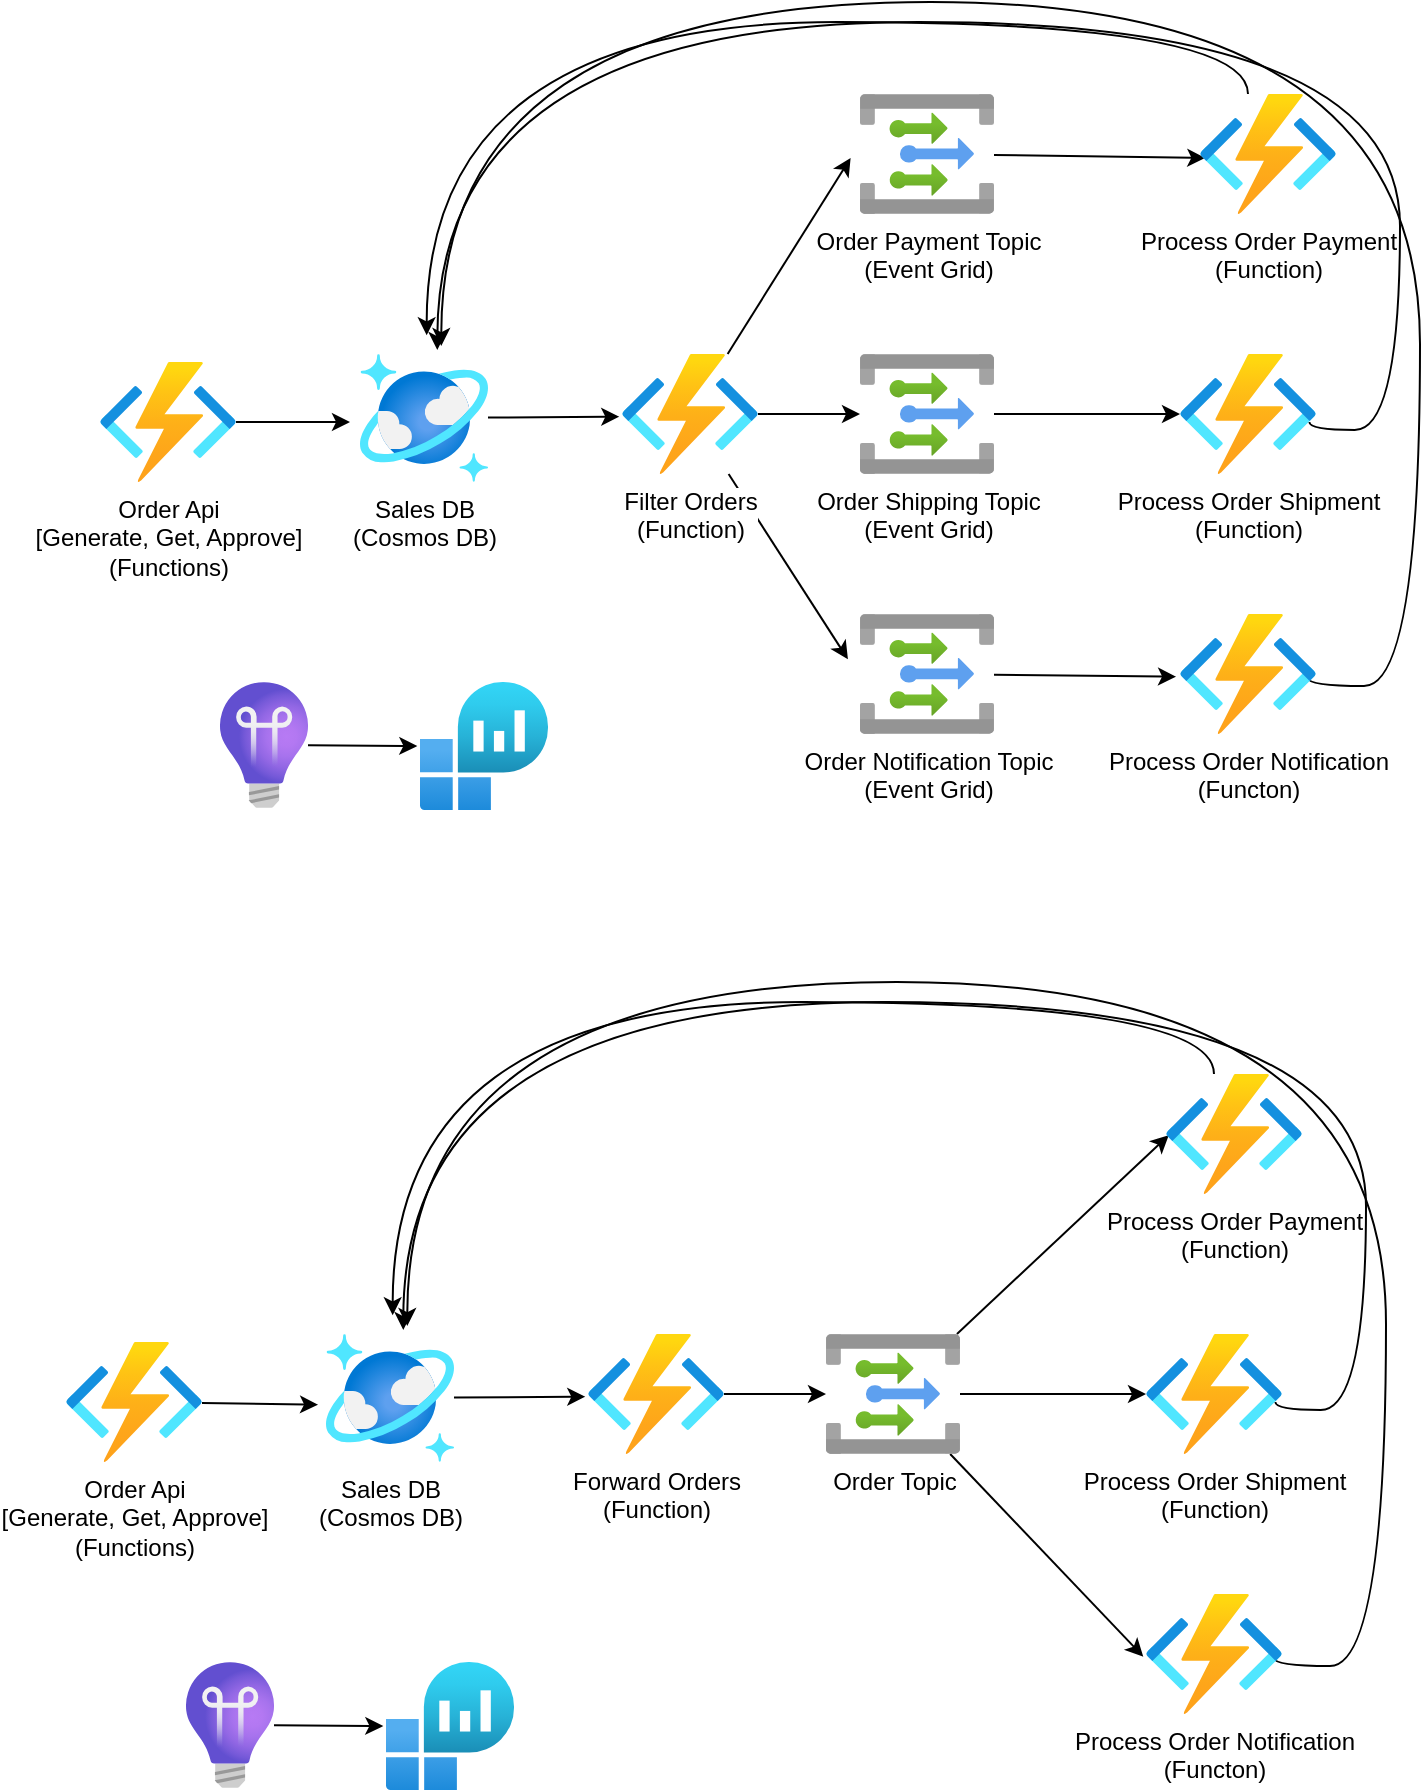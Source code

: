 <mxfile>
    <diagram id="frDRAHuqxv-iFKWPPFK3" name="Page-1">
        <mxGraphModel dx="1712" dy="918" grid="1" gridSize="10" guides="1" tooltips="1" connect="1" arrows="1" fold="1" page="1" pageScale="1" pageWidth="850" pageHeight="1100" math="0" shadow="0">
            <root>
                <mxCell id="0"/>
                <mxCell id="1" parent="0"/>
                <mxCell id="4" style="edgeStyle=none;html=1;" parent="1" source="2" edge="1">
                    <mxGeometry relative="1" as="geometry">
                        <mxPoint x="220" y="250" as="targetPoint"/>
                    </mxGeometry>
                </mxCell>
                <mxCell id="2" value="Order Api&lt;br&gt;[Generate, Get, Approve]&lt;br&gt;(Functions)" style="aspect=fixed;html=1;points=[];align=center;image;fontSize=12;image=img/lib/azure2/compute/Function_Apps.svg;" parent="1" vertex="1">
                    <mxGeometry x="95" y="220" width="68" height="60" as="geometry"/>
                </mxCell>
                <mxCell id="6" style="edgeStyle=none;html=1;entryX=-0.02;entryY=0.522;entryDx=0;entryDy=0;entryPerimeter=0;" parent="1" source="3" target="5" edge="1">
                    <mxGeometry relative="1" as="geometry"/>
                </mxCell>
                <mxCell id="3" value="Sales DB&lt;br&gt;(Cosmos DB)" style="aspect=fixed;html=1;points=[];align=center;image;fontSize=12;image=img/lib/azure2/databases/Azure_Cosmos_DB.svg;" parent="1" vertex="1">
                    <mxGeometry x="225" y="216" width="64" height="64" as="geometry"/>
                </mxCell>
                <mxCell id="10" style="edgeStyle=none;html=1;entryX=-0.07;entryY=0.533;entryDx=0;entryDy=0;entryPerimeter=0;" parent="1" source="5" target="7" edge="1">
                    <mxGeometry relative="1" as="geometry"/>
                </mxCell>
                <mxCell id="11" style="edgeStyle=none;html=1;entryX=0;entryY=0.5;entryDx=0;entryDy=0;entryPerimeter=0;" parent="1" source="5" target="8" edge="1">
                    <mxGeometry relative="1" as="geometry"/>
                </mxCell>
                <mxCell id="12" style="edgeStyle=none;html=1;entryX=-0.09;entryY=0.378;entryDx=0;entryDy=0;entryPerimeter=0;" parent="1" source="5" target="9" edge="1">
                    <mxGeometry relative="1" as="geometry"/>
                </mxCell>
                <mxCell id="5" value="Filter Orders&lt;br&gt;(Function)" style="aspect=fixed;html=1;points=[];align=center;image;fontSize=12;image=img/lib/azure2/compute/Function_Apps.svg;" parent="1" vertex="1">
                    <mxGeometry x="356" y="216" width="68" height="60" as="geometry"/>
                </mxCell>
                <mxCell id="14" style="edgeStyle=none;html=1;entryX=0.039;entryY=0.533;entryDx=0;entryDy=0;entryPerimeter=0;" parent="1" source="7" target="13" edge="1">
                    <mxGeometry relative="1" as="geometry">
                        <mxPoint x="605" y="116" as="targetPoint"/>
                    </mxGeometry>
                </mxCell>
                <mxCell id="7" value="Order Payment Topic&lt;br&gt;(Event Grid)" style="aspect=fixed;html=1;points=[];align=center;image;fontSize=12;image=img/lib/azure2/integration/Event_Grid_Topics.svg;" parent="1" vertex="1">
                    <mxGeometry x="475" y="86" width="67" height="60" as="geometry"/>
                </mxCell>
                <mxCell id="17" style="edgeStyle=none;html=1;" parent="1" source="8" target="15" edge="1">
                    <mxGeometry relative="1" as="geometry">
                        <mxPoint x="605" y="250" as="targetPoint"/>
                    </mxGeometry>
                </mxCell>
                <mxCell id="8" value="Order Shipping Topic&lt;br&gt;(Event Grid)" style="aspect=fixed;html=1;points=[];align=center;image;fontSize=12;image=img/lib/azure2/integration/Event_Grid_Topics.svg;" parent="1" vertex="1">
                    <mxGeometry x="475" y="216" width="67" height="60" as="geometry"/>
                </mxCell>
                <mxCell id="18" style="edgeStyle=none;html=1;entryX=-0.029;entryY=0.522;entryDx=0;entryDy=0;entryPerimeter=0;" parent="1" source="9" target="16" edge="1">
                    <mxGeometry relative="1" as="geometry">
                        <mxPoint x="605.68" y="378.68" as="targetPoint"/>
                    </mxGeometry>
                </mxCell>
                <mxCell id="9" value="Order Notification Topic&lt;br&gt;(Event Grid)" style="aspect=fixed;html=1;points=[];align=center;image;fontSize=12;image=img/lib/azure2/integration/Event_Grid_Topics.svg;" parent="1" vertex="1">
                    <mxGeometry x="475" y="346" width="67" height="60" as="geometry"/>
                </mxCell>
                <mxCell id="19" style="edgeStyle=orthogonalEdgeStyle;html=1;entryX=0.521;entryY=-0.146;entryDx=0;entryDy=0;entryPerimeter=0;curved=1;" parent="1" source="13" target="3" edge="1">
                    <mxGeometry relative="1" as="geometry">
                        <Array as="points">
                            <mxPoint x="669" y="50"/>
                            <mxPoint x="258" y="50"/>
                        </Array>
                    </mxGeometry>
                </mxCell>
                <mxCell id="13" value="Process Order Payment&lt;br&gt;(Function)" style="aspect=fixed;html=1;points=[];align=center;image;fontSize=12;image=img/lib/azure2/compute/Function_Apps.svg;" parent="1" vertex="1">
                    <mxGeometry x="645" y="86" width="68" height="60" as="geometry"/>
                </mxCell>
                <mxCell id="20" style="edgeStyle=orthogonalEdgeStyle;curved=1;html=1;entryX=0.604;entryY=-0.031;entryDx=0;entryDy=0;entryPerimeter=0;exitX=0.951;exitY=0.567;exitDx=0;exitDy=0;exitPerimeter=0;" parent="1" source="15" target="3" edge="1">
                    <mxGeometry relative="1" as="geometry">
                        <Array as="points">
                            <mxPoint x="745" y="254"/>
                            <mxPoint x="745" y="50"/>
                            <mxPoint x="264" y="50"/>
                        </Array>
                    </mxGeometry>
                </mxCell>
                <mxCell id="15" value="Process Order Shipment&lt;br&gt;(Function)" style="aspect=fixed;html=1;points=[];align=center;image;fontSize=12;image=img/lib/azure2/compute/Function_Apps.svg;" parent="1" vertex="1">
                    <mxGeometry x="635" y="216" width="68" height="60" as="geometry"/>
                </mxCell>
                <mxCell id="21" style="edgeStyle=orthogonalEdgeStyle;curved=1;html=1;entryX=0.635;entryY=-0.062;entryDx=0;entryDy=0;entryPerimeter=0;exitX=0.941;exitY=0.533;exitDx=0;exitDy=0;exitPerimeter=0;" parent="1" source="16" target="3" edge="1">
                    <mxGeometry relative="1" as="geometry">
                        <Array as="points">
                            <mxPoint x="755" y="382"/>
                            <mxPoint x="755" y="40"/>
                            <mxPoint x="266" y="40"/>
                        </Array>
                    </mxGeometry>
                </mxCell>
                <mxCell id="16" value="Process Order Notification&lt;br&gt;(Functon)" style="aspect=fixed;html=1;points=[];align=center;image;fontSize=12;image=img/lib/azure2/compute/Function_Apps.svg;" parent="1" vertex="1">
                    <mxGeometry x="635" y="346" width="68" height="60" as="geometry"/>
                </mxCell>
                <mxCell id="27" style="edgeStyle=none;html=1;entryX=-0.021;entryY=0.5;entryDx=0;entryDy=0;entryPerimeter=0;" parent="1" source="24" target="25" edge="1">
                    <mxGeometry relative="1" as="geometry"/>
                </mxCell>
                <mxCell id="24" value="" style="aspect=fixed;html=1;points=[];align=center;image;fontSize=12;image=img/lib/azure2/management_governance/Application_Insights.svg;" parent="1" vertex="1">
                    <mxGeometry x="155" y="380" width="44" height="63" as="geometry"/>
                </mxCell>
                <mxCell id="25" value="" style="aspect=fixed;html=1;points=[];align=center;image;fontSize=12;image=img/lib/azure2/analytics/Log_Analytics_Workspaces.svg;" parent="1" vertex="1">
                    <mxGeometry x="255" y="380" width="64" height="64" as="geometry"/>
                </mxCell>
                <mxCell id="29" style="edgeStyle=none;html=1;entryX=-0.062;entryY=0.552;entryDx=0;entryDy=0;entryPerimeter=0;" parent="1" source="30" target="32" edge="1">
                    <mxGeometry relative="1" as="geometry">
                        <mxPoint x="228" y="740" as="targetPoint"/>
                    </mxGeometry>
                </mxCell>
                <mxCell id="30" value="Order Api&lt;br&gt;[Generate, Get, Approve]&lt;br&gt;(Functions)" style="aspect=fixed;html=1;points=[];align=center;image;fontSize=12;image=img/lib/azure2/compute/Function_Apps.svg;" parent="1" vertex="1">
                    <mxGeometry x="78" y="710" width="68" height="60" as="geometry"/>
                </mxCell>
                <mxCell id="31" style="edgeStyle=none;html=1;entryX=-0.02;entryY=0.522;entryDx=0;entryDy=0;entryPerimeter=0;" parent="1" source="32" target="36" edge="1">
                    <mxGeometry relative="1" as="geometry"/>
                </mxCell>
                <mxCell id="32" value="Sales DB&lt;br&gt;(Cosmos DB)" style="aspect=fixed;html=1;points=[];align=center;image;fontSize=12;image=img/lib/azure2/databases/Azure_Cosmos_DB.svg;" parent="1" vertex="1">
                    <mxGeometry x="208" y="706" width="64" height="64" as="geometry"/>
                </mxCell>
                <mxCell id="34" style="edgeStyle=none;html=1;entryX=0;entryY=0.5;entryDx=0;entryDy=0;entryPerimeter=0;" parent="1" source="36" target="40" edge="1">
                    <mxGeometry relative="1" as="geometry"/>
                </mxCell>
                <mxCell id="36" value="Forward Orders&lt;br&gt;(Function)" style="aspect=fixed;html=1;points=[];align=center;image;fontSize=12;image=img/lib/azure2/compute/Function_Apps.svg;" parent="1" vertex="1">
                    <mxGeometry x="339" y="706" width="68" height="60" as="geometry"/>
                </mxCell>
                <mxCell id="39" style="edgeStyle=none;html=1;" parent="1" source="40" target="47" edge="1">
                    <mxGeometry relative="1" as="geometry">
                        <mxPoint x="588" y="740" as="targetPoint"/>
                    </mxGeometry>
                </mxCell>
                <mxCell id="53" style="edgeStyle=none;html=1;entryX=-0.02;entryY=0.522;entryDx=0;entryDy=0;entryPerimeter=0;" parent="1" source="40" target="49" edge="1">
                    <mxGeometry relative="1" as="geometry"/>
                </mxCell>
                <mxCell id="54" style="edgeStyle=none;html=1;entryX=0.02;entryY=0.511;entryDx=0;entryDy=0;entryPerimeter=0;" parent="1" source="40" target="44" edge="1">
                    <mxGeometry relative="1" as="geometry"/>
                </mxCell>
                <mxCell id="40" value="Order Topic" style="aspect=fixed;html=1;points=[];align=center;image;fontSize=12;image=img/lib/azure2/integration/Event_Grid_Topics.svg;" parent="1" vertex="1">
                    <mxGeometry x="458" y="706" width="67" height="60" as="geometry"/>
                </mxCell>
                <mxCell id="43" style="edgeStyle=orthogonalEdgeStyle;html=1;entryX=0.521;entryY=-0.146;entryDx=0;entryDy=0;entryPerimeter=0;curved=1;" parent="1" source="44" target="32" edge="1">
                    <mxGeometry relative="1" as="geometry">
                        <Array as="points">
                            <mxPoint x="652" y="540"/>
                            <mxPoint x="241" y="540"/>
                        </Array>
                    </mxGeometry>
                </mxCell>
                <mxCell id="44" value="Process Order Payment&lt;br&gt;(Function)" style="aspect=fixed;html=1;points=[];align=center;image;fontSize=12;image=img/lib/azure2/compute/Function_Apps.svg;" parent="1" vertex="1">
                    <mxGeometry x="628" y="576" width="68" height="60" as="geometry"/>
                </mxCell>
                <mxCell id="45" style="edgeStyle=orthogonalEdgeStyle;curved=1;html=1;entryX=0.604;entryY=-0.031;entryDx=0;entryDy=0;entryPerimeter=0;exitX=0.951;exitY=0.567;exitDx=0;exitDy=0;exitPerimeter=0;" parent="1" source="47" target="32" edge="1">
                    <mxGeometry relative="1" as="geometry">
                        <Array as="points">
                            <mxPoint x="728" y="744"/>
                            <mxPoint x="728" y="540"/>
                            <mxPoint x="247" y="540"/>
                        </Array>
                    </mxGeometry>
                </mxCell>
                <mxCell id="47" value="Process Order Shipment&lt;br&gt;(Function)" style="aspect=fixed;html=1;points=[];align=center;image;fontSize=12;image=img/lib/azure2/compute/Function_Apps.svg;" parent="1" vertex="1">
                    <mxGeometry x="618" y="706" width="68" height="60" as="geometry"/>
                </mxCell>
                <mxCell id="48" style="edgeStyle=orthogonalEdgeStyle;curved=1;html=1;entryX=0.635;entryY=-0.062;entryDx=0;entryDy=0;entryPerimeter=0;exitX=0.941;exitY=0.533;exitDx=0;exitDy=0;exitPerimeter=0;" parent="1" source="49" target="32" edge="1">
                    <mxGeometry relative="1" as="geometry">
                        <Array as="points">
                            <mxPoint x="738" y="872"/>
                            <mxPoint x="738" y="530"/>
                            <mxPoint x="249" y="530"/>
                        </Array>
                    </mxGeometry>
                </mxCell>
                <mxCell id="49" value="Process Order Notification&lt;br&gt;(Functon)" style="aspect=fixed;html=1;points=[];align=center;image;fontSize=12;image=img/lib/azure2/compute/Function_Apps.svg;" parent="1" vertex="1">
                    <mxGeometry x="618" y="836" width="68" height="60" as="geometry"/>
                </mxCell>
                <mxCell id="50" style="edgeStyle=none;html=1;entryX=-0.021;entryY=0.5;entryDx=0;entryDy=0;entryPerimeter=0;" parent="1" source="51" target="52" edge="1">
                    <mxGeometry relative="1" as="geometry"/>
                </mxCell>
                <mxCell id="51" value="" style="aspect=fixed;html=1;points=[];align=center;image;fontSize=12;image=img/lib/azure2/management_governance/Application_Insights.svg;" parent="1" vertex="1">
                    <mxGeometry x="138" y="870" width="44" height="63" as="geometry"/>
                </mxCell>
                <mxCell id="52" value="" style="aspect=fixed;html=1;points=[];align=center;image;fontSize=12;image=img/lib/azure2/analytics/Log_Analytics_Workspaces.svg;" parent="1" vertex="1">
                    <mxGeometry x="238" y="870" width="64" height="64" as="geometry"/>
                </mxCell>
            </root>
        </mxGraphModel>
    </diagram>
</mxfile>
